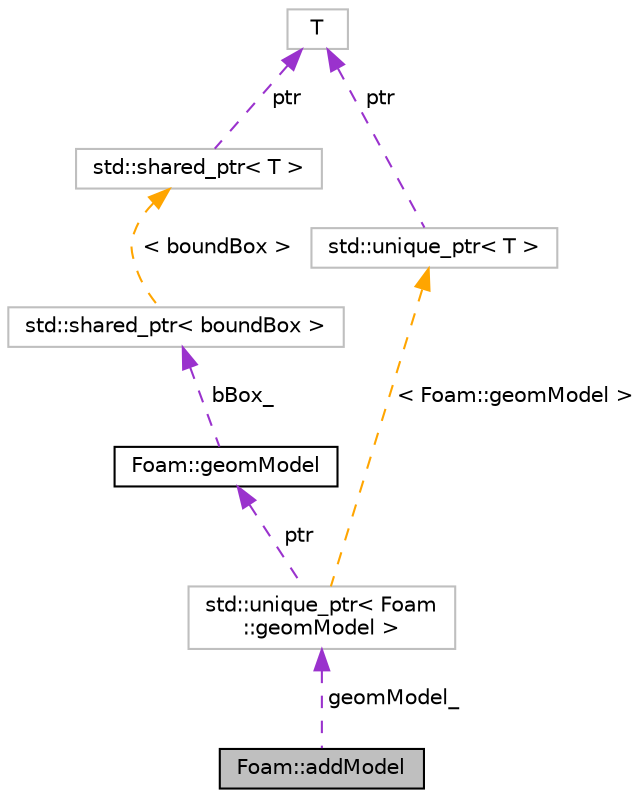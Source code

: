 digraph "Foam::addModel"
{
 // LATEX_PDF_SIZE
  edge [fontname="Helvetica",fontsize="10",labelfontname="Helvetica",labelfontsize="10"];
  node [fontname="Helvetica",fontsize="10",shape=record];
  Node1 [label="Foam::addModel",height=0.2,width=0.4,color="black", fillcolor="grey75", style="filled", fontcolor="black",tooltip=" "];
  Node2 -> Node1 [dir="back",color="darkorchid3",fontsize="10",style="dashed",label=" geomModel_" ];
  Node2 [label="std::unique_ptr\< Foam\l::geomModel \>",height=0.2,width=0.4,color="grey75", fillcolor="white", style="filled",tooltip=" "];
  Node3 -> Node2 [dir="back",color="darkorchid3",fontsize="10",style="dashed",label=" ptr" ];
  Node3 [label="Foam::geomModel",height=0.2,width=0.4,color="black", fillcolor="white", style="filled",URL="$classFoam_1_1geomModel.html",tooltip=" "];
  Node4 -> Node3 [dir="back",color="darkorchid3",fontsize="10",style="dashed",label=" bBox_" ];
  Node4 [label="std::shared_ptr\< boundBox \>",height=0.2,width=0.4,color="grey75", fillcolor="white", style="filled",tooltip=" "];
  Node5 -> Node4 [dir="back",color="orange",fontsize="10",style="dashed",label=" \< boundBox \>" ];
  Node5 [label="std::shared_ptr\< T \>",height=0.2,width=0.4,color="grey75", fillcolor="white", style="filled",tooltip="STL class."];
  Node6 -> Node5 [dir="back",color="darkorchid3",fontsize="10",style="dashed",label=" ptr" ];
  Node6 [label="T",height=0.2,width=0.4,color="grey75", fillcolor="white", style="filled",tooltip=" "];
  Node7 -> Node2 [dir="back",color="orange",fontsize="10",style="dashed",label=" \< Foam::geomModel \>" ];
  Node7 [label="std::unique_ptr\< T \>",height=0.2,width=0.4,color="grey75", fillcolor="white", style="filled",tooltip="STL class."];
  Node6 -> Node7 [dir="back",color="darkorchid3",fontsize="10",style="dashed",label=" ptr" ];
}
